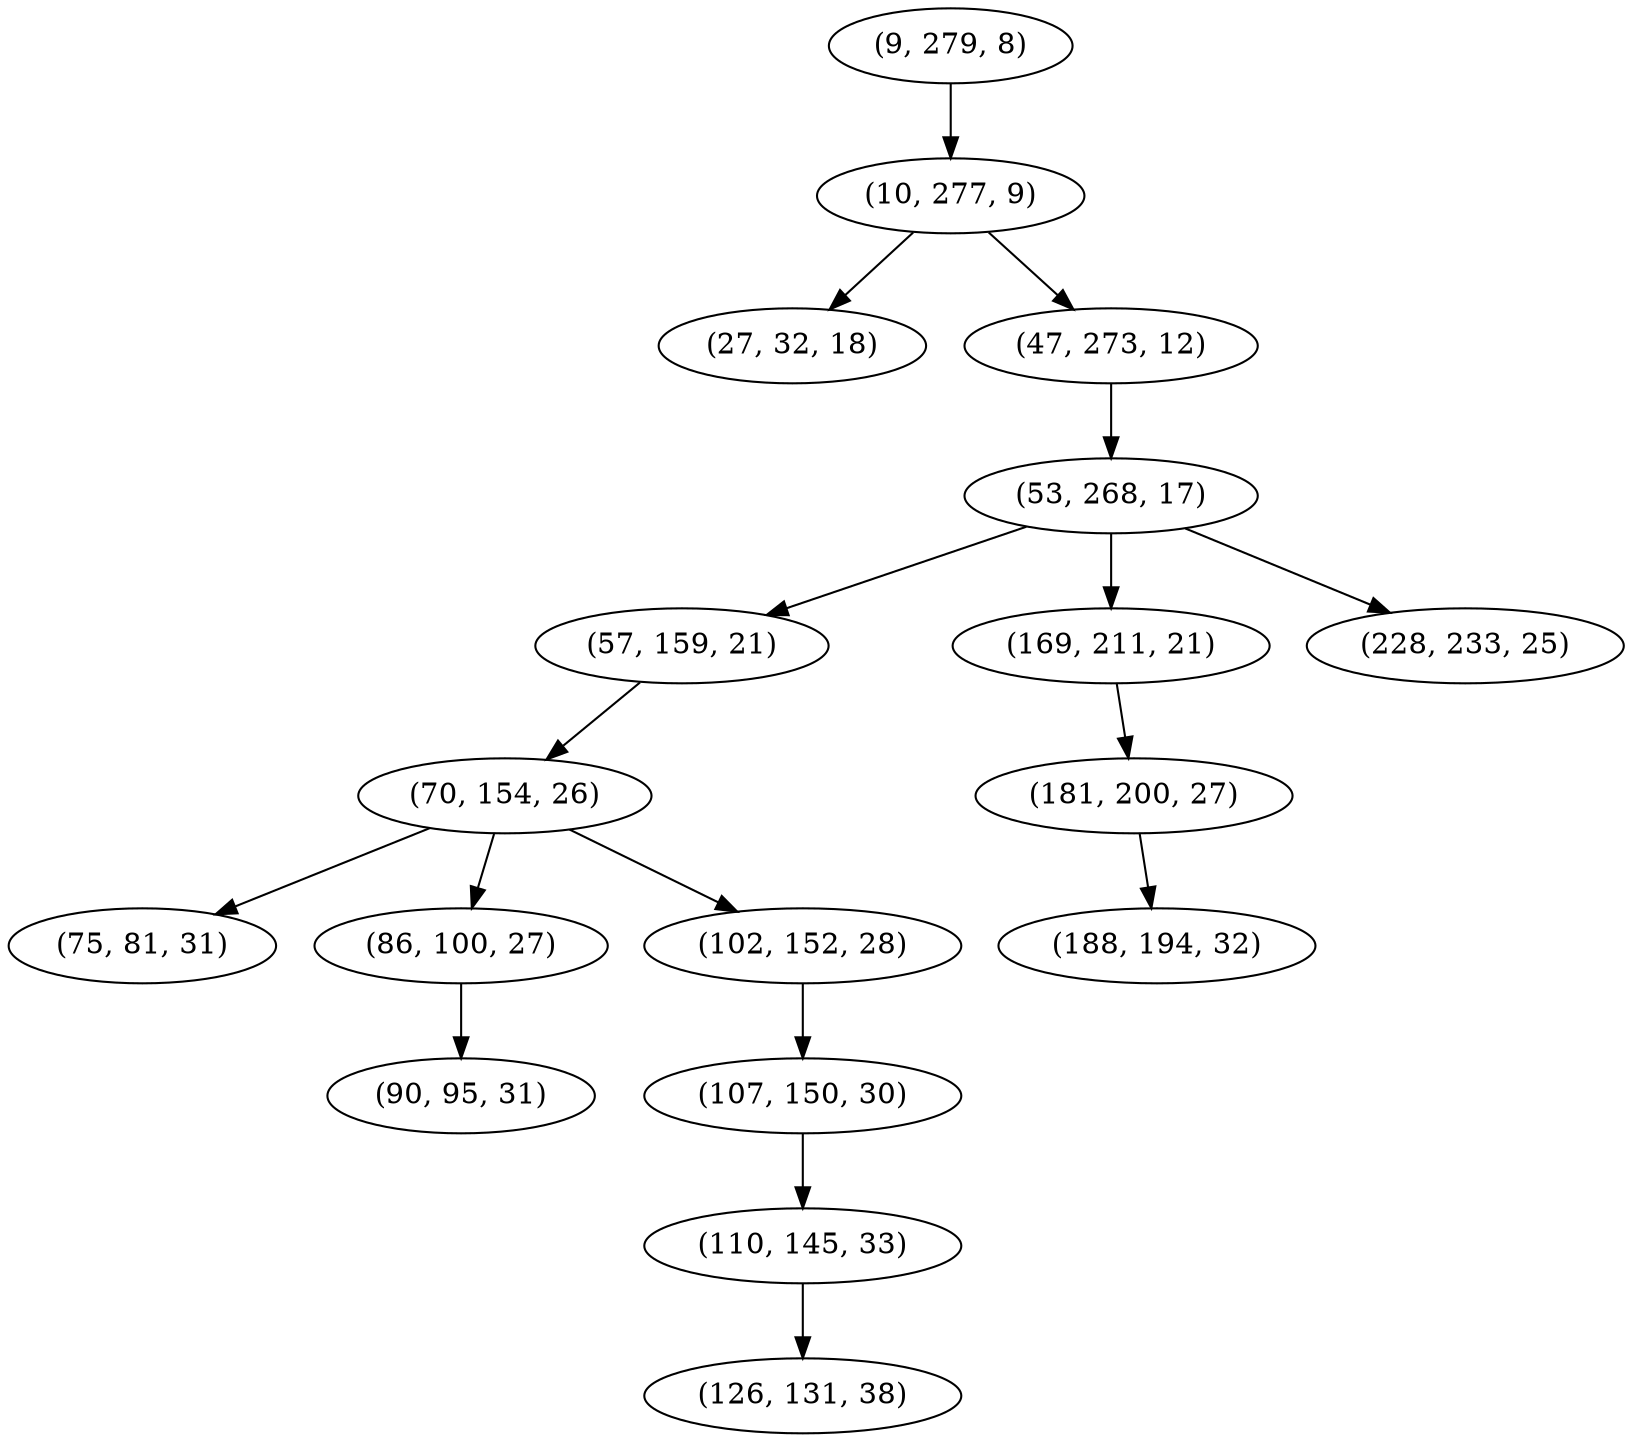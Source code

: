 digraph tree {
    "(9, 279, 8)";
    "(10, 277, 9)";
    "(27, 32, 18)";
    "(47, 273, 12)";
    "(53, 268, 17)";
    "(57, 159, 21)";
    "(70, 154, 26)";
    "(75, 81, 31)";
    "(86, 100, 27)";
    "(90, 95, 31)";
    "(102, 152, 28)";
    "(107, 150, 30)";
    "(110, 145, 33)";
    "(126, 131, 38)";
    "(169, 211, 21)";
    "(181, 200, 27)";
    "(188, 194, 32)";
    "(228, 233, 25)";
    "(9, 279, 8)" -> "(10, 277, 9)";
    "(10, 277, 9)" -> "(27, 32, 18)";
    "(10, 277, 9)" -> "(47, 273, 12)";
    "(47, 273, 12)" -> "(53, 268, 17)";
    "(53, 268, 17)" -> "(57, 159, 21)";
    "(53, 268, 17)" -> "(169, 211, 21)";
    "(53, 268, 17)" -> "(228, 233, 25)";
    "(57, 159, 21)" -> "(70, 154, 26)";
    "(70, 154, 26)" -> "(75, 81, 31)";
    "(70, 154, 26)" -> "(86, 100, 27)";
    "(70, 154, 26)" -> "(102, 152, 28)";
    "(86, 100, 27)" -> "(90, 95, 31)";
    "(102, 152, 28)" -> "(107, 150, 30)";
    "(107, 150, 30)" -> "(110, 145, 33)";
    "(110, 145, 33)" -> "(126, 131, 38)";
    "(169, 211, 21)" -> "(181, 200, 27)";
    "(181, 200, 27)" -> "(188, 194, 32)";
}
